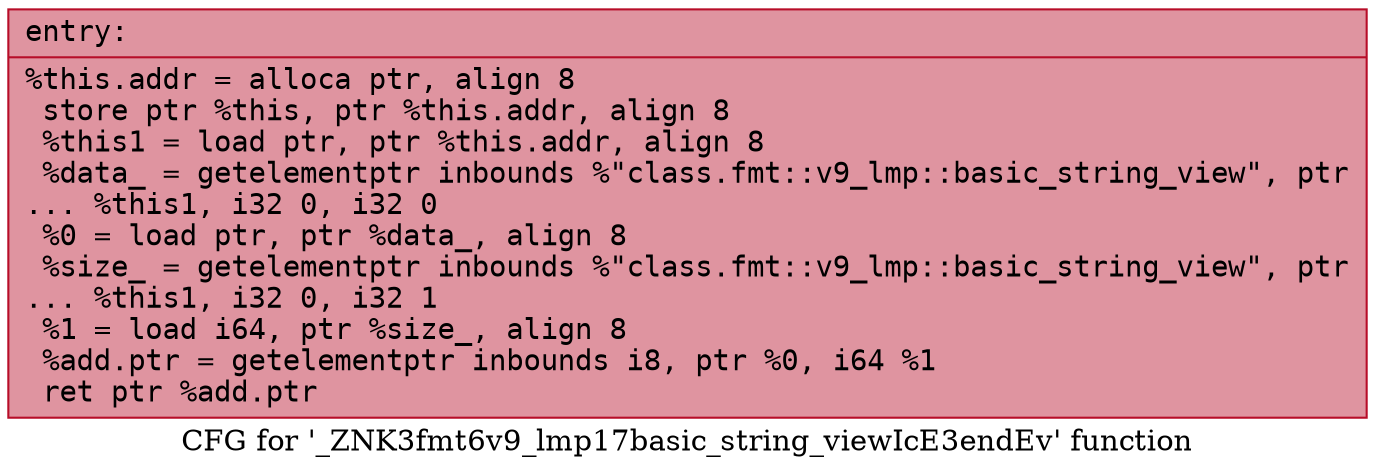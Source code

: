 digraph "CFG for '_ZNK3fmt6v9_lmp17basic_string_viewIcE3endEv' function" {
	label="CFG for '_ZNK3fmt6v9_lmp17basic_string_viewIcE3endEv' function";

	Node0x556bfea95650 [shape=record,color="#b70d28ff", style=filled, fillcolor="#b70d2870" fontname="Courier",label="{entry:\l|  %this.addr = alloca ptr, align 8\l  store ptr %this, ptr %this.addr, align 8\l  %this1 = load ptr, ptr %this.addr, align 8\l  %data_ = getelementptr inbounds %\"class.fmt::v9_lmp::basic_string_view\", ptr\l... %this1, i32 0, i32 0\l  %0 = load ptr, ptr %data_, align 8\l  %size_ = getelementptr inbounds %\"class.fmt::v9_lmp::basic_string_view\", ptr\l... %this1, i32 0, i32 1\l  %1 = load i64, ptr %size_, align 8\l  %add.ptr = getelementptr inbounds i8, ptr %0, i64 %1\l  ret ptr %add.ptr\l}"];
}
